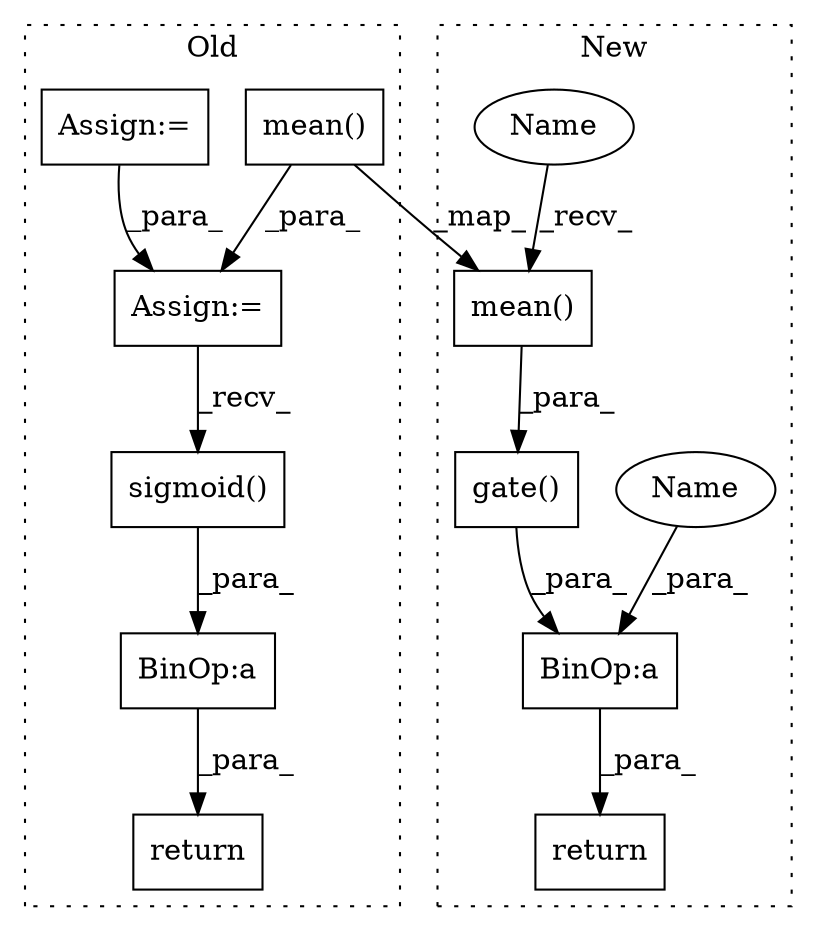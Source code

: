 digraph G {
subgraph cluster0 {
1 [label="return" a="93" s="2095" l="7" shape="box"];
3 [label="BinOp:a" a="82" s="2103" l="3" shape="box"];
6 [label="sigmoid()" a="75" s="2106" l="16" shape="box"];
8 [label="mean()" a="75" s="1914,1926" l="11,22" shape="box"];
9 [label="Assign:=" a="68" s="1962" l="3" shape="box"];
10 [label="Assign:=" a="68" s="2016" l="3" shape="box"];
label = "Old";
style="dotted";
}
subgraph cluster1 {
2 [label="gate()" a="75" s="2581,2597" l="10,1" shape="box"];
4 [label="BinOp:a" a="82" s="2578" l="3" shape="box"];
5 [label="return" a="93" s="2570" l="7" shape="box"];
7 [label="mean()" a="75" s="2461" l="27" shape="box"];
11 [label="Name" a="87" s="2577" l="1" shape="ellipse"];
12 [label="Name" a="87" s="2461" l="1" shape="ellipse"];
label = "New";
style="dotted";
}
2 -> 4 [label="_para_"];
3 -> 1 [label="_para_"];
4 -> 5 [label="_para_"];
6 -> 3 [label="_para_"];
7 -> 2 [label="_para_"];
8 -> 10 [label="_para_"];
8 -> 7 [label="_map_"];
9 -> 10 [label="_para_"];
10 -> 6 [label="_recv_"];
11 -> 4 [label="_para_"];
12 -> 7 [label="_recv_"];
}